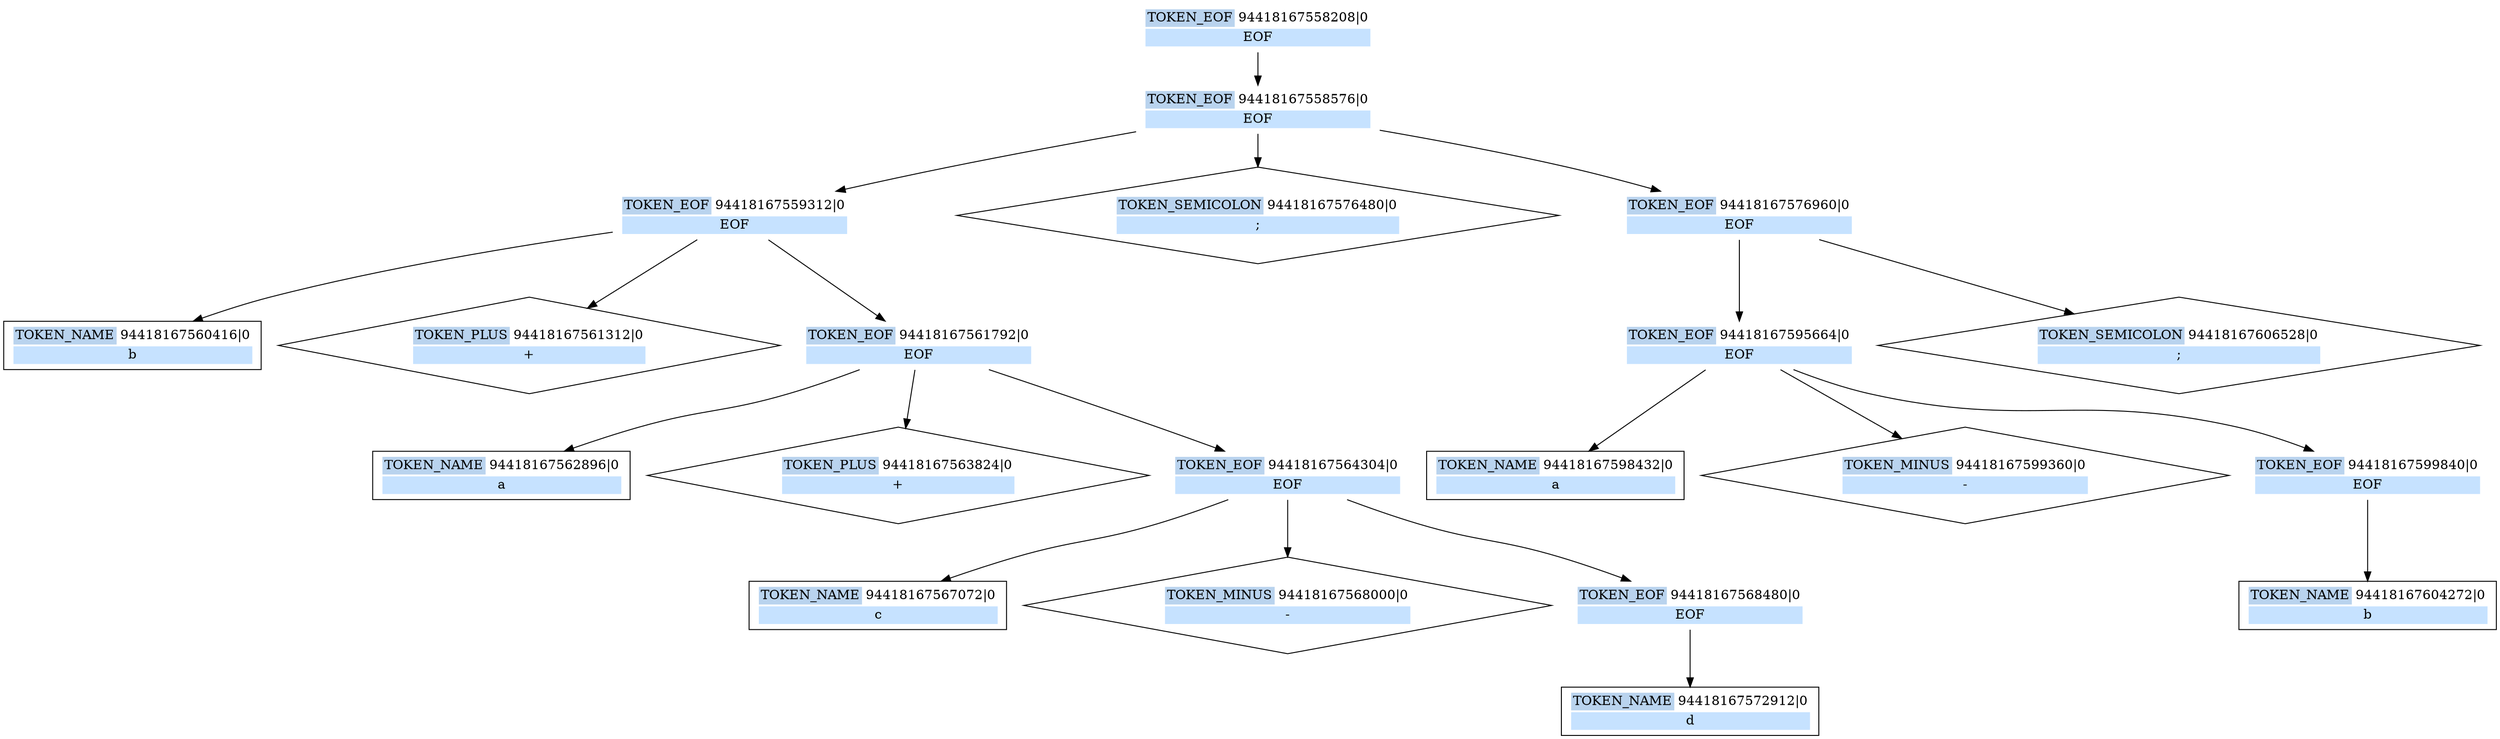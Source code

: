 digraph G{
	graph [ dpi = 50 ];
	n94418167558208 [shape=none color=black label=<
		<table border="0">
			<tr><td colspan="1" bgcolor="slategray2">TOKEN_EOF</td><td>94418167558208|0</td></tr>
			<tr><td colspan="2" bgcolor="slategray1">EOF</td></tr>
		</table>
	>]

	n94418167558576 [shape=none color=black label=<
		<table border="0">
			<tr><td colspan="1" bgcolor="slategray2">TOKEN_EOF</td><td>94418167558576|0</td></tr>
			<tr><td colspan="2" bgcolor="slategray1">EOF</td></tr>
		</table>
	>]

	n94418167559312 [shape=none color=black label=<
		<table border="0">
			<tr><td colspan="1" bgcolor="slategray2">TOKEN_EOF</td><td>94418167559312|0</td></tr>
			<tr><td colspan="2" bgcolor="slategray1">EOF</td></tr>
		</table>
	>]

	n94418167560416 [shape=rectangle color=black label=<
		<table border="0">
			<tr><td colspan="1" bgcolor="slategray2">TOKEN_NAME</td><td>94418167560416|0</td></tr>
			<tr><td colspan="2" bgcolor="slategray1">b</td></tr>
		</table>
	>]

	n94418167561312 [shape=diamond color=black label=<
		<table border="0">
			<tr><td colspan="1" bgcolor="slategray2">TOKEN_PLUS</td><td>94418167561312|0</td></tr>
			<tr><td colspan="2" bgcolor="slategray1">+</td></tr>
		</table>
	>]

	n94418167561792 [shape=none color=black label=<
		<table border="0">
			<tr><td colspan="1" bgcolor="slategray2">TOKEN_EOF</td><td>94418167561792|0</td></tr>
			<tr><td colspan="2" bgcolor="slategray1">EOF</td></tr>
		</table>
	>]

	n94418167562896 [shape=rectangle color=black label=<
		<table border="0">
			<tr><td colspan="1" bgcolor="slategray2">TOKEN_NAME</td><td>94418167562896|0</td></tr>
			<tr><td colspan="2" bgcolor="slategray1">a</td></tr>
		</table>
	>]

	n94418167563824 [shape=diamond color=black label=<
		<table border="0">
			<tr><td colspan="1" bgcolor="slategray2">TOKEN_PLUS</td><td>94418167563824|0</td></tr>
			<tr><td colspan="2" bgcolor="slategray1">+</td></tr>
		</table>
	>]

	n94418167564304 [shape=none color=black label=<
		<table border="0">
			<tr><td colspan="1" bgcolor="slategray2">TOKEN_EOF</td><td>94418167564304|0</td></tr>
			<tr><td colspan="2" bgcolor="slategray1">EOF</td></tr>
		</table>
	>]

	n94418167567072 [shape=rectangle color=black label=<
		<table border="0">
			<tr><td colspan="1" bgcolor="slategray2">TOKEN_NAME</td><td>94418167567072|0</td></tr>
			<tr><td colspan="2" bgcolor="slategray1">c</td></tr>
		</table>
	>]

	n94418167568000 [shape=diamond color=black label=<
		<table border="0">
			<tr><td colspan="1" bgcolor="slategray2">TOKEN_MINUS</td><td>94418167568000|0</td></tr>
			<tr><td colspan="2" bgcolor="slategray1">-</td></tr>
		</table>
	>]

	n94418167568480 [shape=none color=black label=<
		<table border="0">
			<tr><td colspan="1" bgcolor="slategray2">TOKEN_EOF</td><td>94418167568480|0</td></tr>
			<tr><td colspan="2" bgcolor="slategray1">EOF</td></tr>
		</table>
	>]

	n94418167572912 [shape=rectangle color=black label=<
		<table border="0">
			<tr><td colspan="1" bgcolor="slategray2">TOKEN_NAME</td><td>94418167572912|0</td></tr>
			<tr><td colspan="2" bgcolor="slategray1">d</td></tr>
		</table>
	>]

	n94418167576480 [shape=diamond color=black label=<
		<table border="0">
			<tr><td colspan="1" bgcolor="slategray2">TOKEN_SEMICOLON</td><td>94418167576480|0</td></tr>
			<tr><td colspan="2" bgcolor="slategray1">;</td></tr>
		</table>
	>]

	n94418167576960 [shape=none color=black label=<
		<table border="0">
			<tr><td colspan="1" bgcolor="slategray2">TOKEN_EOF</td><td>94418167576960|0</td></tr>
			<tr><td colspan="2" bgcolor="slategray1">EOF</td></tr>
		</table>
	>]

	n94418167595664 [shape=none color=black label=<
		<table border="0">
			<tr><td colspan="1" bgcolor="slategray2">TOKEN_EOF</td><td>94418167595664|0</td></tr>
			<tr><td colspan="2" bgcolor="slategray1">EOF</td></tr>
		</table>
	>]

	n94418167598432 [shape=rectangle color=black label=<
		<table border="0">
			<tr><td colspan="1" bgcolor="slategray2">TOKEN_NAME</td><td>94418167598432|0</td></tr>
			<tr><td colspan="2" bgcolor="slategray1">a</td></tr>
		</table>
	>]

	n94418167599360 [shape=diamond color=black label=<
		<table border="0">
			<tr><td colspan="1" bgcolor="slategray2">TOKEN_MINUS</td><td>94418167599360|0</td></tr>
			<tr><td colspan="2" bgcolor="slategray1">-</td></tr>
		</table>
	>]

	n94418167599840 [shape=none color=black label=<
		<table border="0">
			<tr><td colspan="1" bgcolor="slategray2">TOKEN_EOF</td><td>94418167599840|0</td></tr>
			<tr><td colspan="2" bgcolor="slategray1">EOF</td></tr>
		</table>
	>]

	n94418167604272 [shape=rectangle color=black label=<
		<table border="0">
			<tr><td colspan="1" bgcolor="slategray2">TOKEN_NAME</td><td>94418167604272|0</td></tr>
			<tr><td colspan="2" bgcolor="slategray1">b</td></tr>
		</table>
	>]

	n94418167606528 [shape=diamond color=black label=<
		<table border="0">
			<tr><td colspan="1" bgcolor="slategray2">TOKEN_SEMICOLON</td><td>94418167606528|0</td></tr>
			<tr><td colspan="2" bgcolor="slategray1">;</td></tr>
		</table>
	>]

	n94418167558208 -> n94418167558576
	n94418167558576 -> n94418167559312
	n94418167558576 -> n94418167576480
	n94418167558576 -> n94418167576960
	n94418167559312 -> n94418167560416
	n94418167559312 -> n94418167561312
	n94418167559312 -> n94418167561792
	n94418167561792 -> n94418167562896
	n94418167561792 -> n94418167563824
	n94418167561792 -> n94418167564304
	n94418167564304 -> n94418167567072
	n94418167564304 -> n94418167568000
	n94418167564304 -> n94418167568480
	n94418167568480 -> n94418167572912
	n94418167576960 -> n94418167595664
	n94418167576960 -> n94418167606528
	n94418167595664 -> n94418167598432
	n94418167595664 -> n94418167599360
	n94418167595664 -> n94418167599840
	n94418167599840 -> n94418167604272
}
